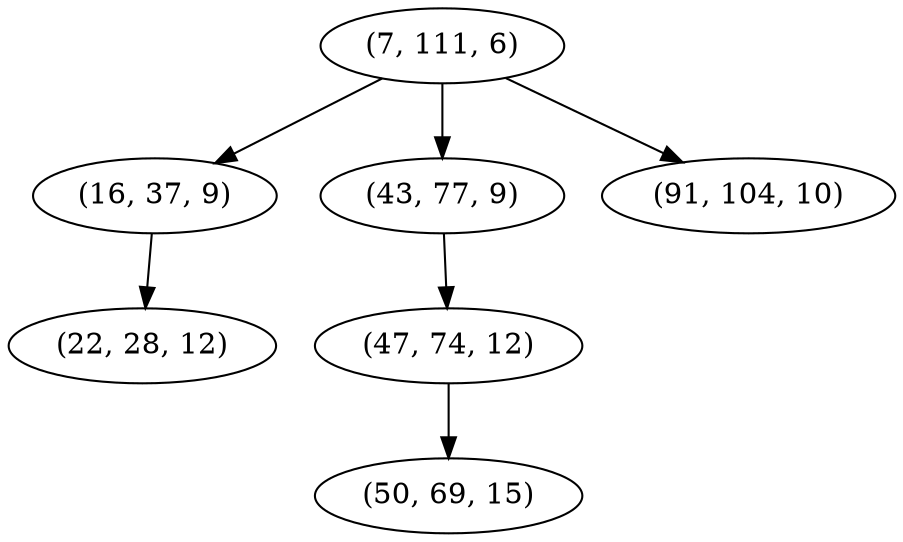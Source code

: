 digraph tree {
    "(7, 111, 6)";
    "(16, 37, 9)";
    "(22, 28, 12)";
    "(43, 77, 9)";
    "(47, 74, 12)";
    "(50, 69, 15)";
    "(91, 104, 10)";
    "(7, 111, 6)" -> "(16, 37, 9)";
    "(7, 111, 6)" -> "(43, 77, 9)";
    "(7, 111, 6)" -> "(91, 104, 10)";
    "(16, 37, 9)" -> "(22, 28, 12)";
    "(43, 77, 9)" -> "(47, 74, 12)";
    "(47, 74, 12)" -> "(50, 69, 15)";
}
